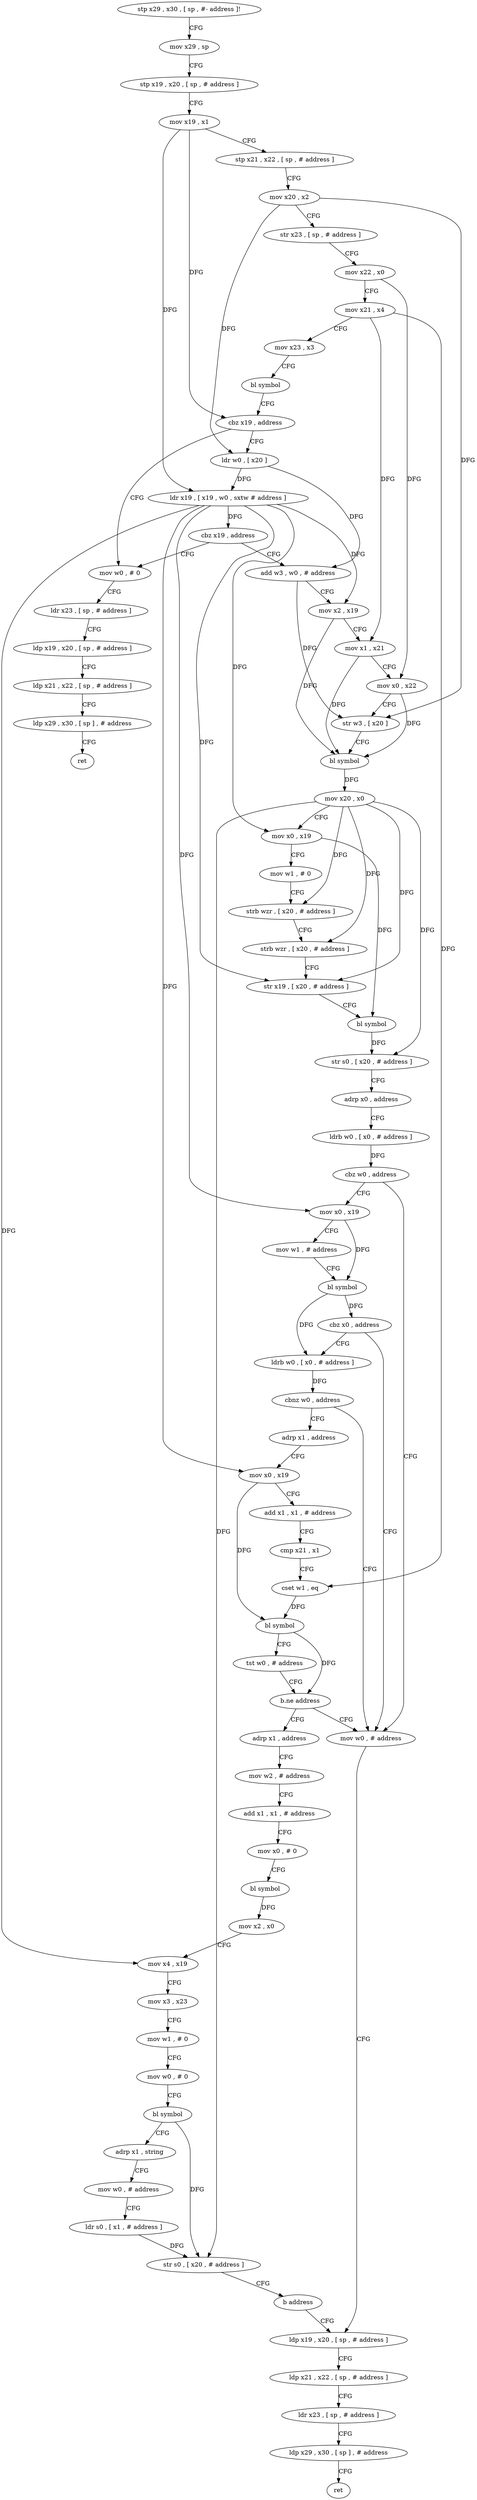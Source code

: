 digraph "func" {
"4255192" [label = "stp x29 , x30 , [ sp , #- address ]!" ]
"4255196" [label = "mov x29 , sp" ]
"4255200" [label = "stp x19 , x20 , [ sp , # address ]" ]
"4255204" [label = "mov x19 , x1" ]
"4255208" [label = "stp x21 , x22 , [ sp , # address ]" ]
"4255212" [label = "mov x20 , x2" ]
"4255216" [label = "str x23 , [ sp , # address ]" ]
"4255220" [label = "mov x22 , x0" ]
"4255224" [label = "mov x21 , x4" ]
"4255228" [label = "mov x23 , x3" ]
"4255232" [label = "bl symbol" ]
"4255236" [label = "cbz x19 , address" ]
"4255344" [label = "mov w0 , # 0" ]
"4255240" [label = "ldr w0 , [ x20 ]" ]
"4255348" [label = "ldr x23 , [ sp , # address ]" ]
"4255352" [label = "ldp x19 , x20 , [ sp , # address ]" ]
"4255356" [label = "ldp x21 , x22 , [ sp , # address ]" ]
"4255360" [label = "ldp x29 , x30 , [ sp ] , # address" ]
"4255364" [label = "ret" ]
"4255244" [label = "ldr x19 , [ x19 , w0 , sxtw # address ]" ]
"4255248" [label = "cbz x19 , address" ]
"4255252" [label = "add w3 , w0 , # address" ]
"4255256" [label = "mov x2 , x19" ]
"4255260" [label = "mov x1 , x21" ]
"4255264" [label = "mov x0 , x22" ]
"4255268" [label = "str w3 , [ x20 ]" ]
"4255272" [label = "bl symbol" ]
"4255276" [label = "mov x20 , x0" ]
"4255280" [label = "mov x0 , x19" ]
"4255284" [label = "mov w1 , # 0" ]
"4255288" [label = "strb wzr , [ x20 , # address ]" ]
"4255292" [label = "strb wzr , [ x20 , # address ]" ]
"4255296" [label = "str x19 , [ x20 , # address ]" ]
"4255300" [label = "bl symbol" ]
"4255304" [label = "str s0 , [ x20 , # address ]" ]
"4255308" [label = "adrp x0 , address" ]
"4255312" [label = "ldrb w0 , [ x0 , # address ]" ]
"4255316" [label = "cbz w0 , address" ]
"4255368" [label = "mov x0 , x19" ]
"4255320" [label = "mov w0 , # address" ]
"4255372" [label = "mov w1 , # address" ]
"4255376" [label = "bl symbol" ]
"4255380" [label = "cbz x0 , address" ]
"4255384" [label = "ldrb w0 , [ x0 , # address ]" ]
"4255324" [label = "ldp x19 , x20 , [ sp , # address ]" ]
"4255388" [label = "cbnz w0 , address" ]
"4255392" [label = "adrp x1 , address" ]
"4255396" [label = "mov x0 , x19" ]
"4255400" [label = "add x1 , x1 , # address" ]
"4255404" [label = "cmp x21 , x1" ]
"4255408" [label = "cset w1 , eq" ]
"4255412" [label = "bl symbol" ]
"4255416" [label = "tst w0 , # address" ]
"4255420" [label = "b.ne address" ]
"4255424" [label = "adrp x1 , address" ]
"4255428" [label = "mov w2 , # address" ]
"4255432" [label = "add x1 , x1 , # address" ]
"4255436" [label = "mov x0 , # 0" ]
"4255440" [label = "bl symbol" ]
"4255444" [label = "mov x2 , x0" ]
"4255448" [label = "mov x4 , x19" ]
"4255452" [label = "mov x3 , x23" ]
"4255456" [label = "mov w1 , # 0" ]
"4255460" [label = "mov w0 , # 0" ]
"4255464" [label = "bl symbol" ]
"4255468" [label = "adrp x1 , string" ]
"4255472" [label = "mov w0 , # address" ]
"4255476" [label = "ldr s0 , [ x1 , # address ]" ]
"4255480" [label = "str s0 , [ x20 , # address ]" ]
"4255484" [label = "b address" ]
"4255328" [label = "ldp x21 , x22 , [ sp , # address ]" ]
"4255332" [label = "ldr x23 , [ sp , # address ]" ]
"4255336" [label = "ldp x29 , x30 , [ sp ] , # address" ]
"4255340" [label = "ret" ]
"4255192" -> "4255196" [ label = "CFG" ]
"4255196" -> "4255200" [ label = "CFG" ]
"4255200" -> "4255204" [ label = "CFG" ]
"4255204" -> "4255208" [ label = "CFG" ]
"4255204" -> "4255236" [ label = "DFG" ]
"4255204" -> "4255244" [ label = "DFG" ]
"4255208" -> "4255212" [ label = "CFG" ]
"4255212" -> "4255216" [ label = "CFG" ]
"4255212" -> "4255240" [ label = "DFG" ]
"4255212" -> "4255268" [ label = "DFG" ]
"4255216" -> "4255220" [ label = "CFG" ]
"4255220" -> "4255224" [ label = "CFG" ]
"4255220" -> "4255264" [ label = "DFG" ]
"4255224" -> "4255228" [ label = "CFG" ]
"4255224" -> "4255260" [ label = "DFG" ]
"4255224" -> "4255408" [ label = "DFG" ]
"4255228" -> "4255232" [ label = "CFG" ]
"4255232" -> "4255236" [ label = "CFG" ]
"4255236" -> "4255344" [ label = "CFG" ]
"4255236" -> "4255240" [ label = "CFG" ]
"4255344" -> "4255348" [ label = "CFG" ]
"4255240" -> "4255244" [ label = "DFG" ]
"4255240" -> "4255252" [ label = "DFG" ]
"4255348" -> "4255352" [ label = "CFG" ]
"4255352" -> "4255356" [ label = "CFG" ]
"4255356" -> "4255360" [ label = "CFG" ]
"4255360" -> "4255364" [ label = "CFG" ]
"4255244" -> "4255248" [ label = "DFG" ]
"4255244" -> "4255256" [ label = "DFG" ]
"4255244" -> "4255280" [ label = "DFG" ]
"4255244" -> "4255296" [ label = "DFG" ]
"4255244" -> "4255368" [ label = "DFG" ]
"4255244" -> "4255396" [ label = "DFG" ]
"4255244" -> "4255448" [ label = "DFG" ]
"4255248" -> "4255344" [ label = "CFG" ]
"4255248" -> "4255252" [ label = "CFG" ]
"4255252" -> "4255256" [ label = "CFG" ]
"4255252" -> "4255268" [ label = "DFG" ]
"4255256" -> "4255260" [ label = "CFG" ]
"4255256" -> "4255272" [ label = "DFG" ]
"4255260" -> "4255264" [ label = "CFG" ]
"4255260" -> "4255272" [ label = "DFG" ]
"4255264" -> "4255268" [ label = "CFG" ]
"4255264" -> "4255272" [ label = "DFG" ]
"4255268" -> "4255272" [ label = "CFG" ]
"4255272" -> "4255276" [ label = "DFG" ]
"4255276" -> "4255280" [ label = "CFG" ]
"4255276" -> "4255288" [ label = "DFG" ]
"4255276" -> "4255292" [ label = "DFG" ]
"4255276" -> "4255296" [ label = "DFG" ]
"4255276" -> "4255304" [ label = "DFG" ]
"4255276" -> "4255480" [ label = "DFG" ]
"4255280" -> "4255284" [ label = "CFG" ]
"4255280" -> "4255300" [ label = "DFG" ]
"4255284" -> "4255288" [ label = "CFG" ]
"4255288" -> "4255292" [ label = "CFG" ]
"4255292" -> "4255296" [ label = "CFG" ]
"4255296" -> "4255300" [ label = "CFG" ]
"4255300" -> "4255304" [ label = "DFG" ]
"4255304" -> "4255308" [ label = "CFG" ]
"4255308" -> "4255312" [ label = "CFG" ]
"4255312" -> "4255316" [ label = "DFG" ]
"4255316" -> "4255368" [ label = "CFG" ]
"4255316" -> "4255320" [ label = "CFG" ]
"4255368" -> "4255372" [ label = "CFG" ]
"4255368" -> "4255376" [ label = "DFG" ]
"4255320" -> "4255324" [ label = "CFG" ]
"4255372" -> "4255376" [ label = "CFG" ]
"4255376" -> "4255380" [ label = "DFG" ]
"4255376" -> "4255384" [ label = "DFG" ]
"4255380" -> "4255320" [ label = "CFG" ]
"4255380" -> "4255384" [ label = "CFG" ]
"4255384" -> "4255388" [ label = "DFG" ]
"4255324" -> "4255328" [ label = "CFG" ]
"4255388" -> "4255320" [ label = "CFG" ]
"4255388" -> "4255392" [ label = "CFG" ]
"4255392" -> "4255396" [ label = "CFG" ]
"4255396" -> "4255400" [ label = "CFG" ]
"4255396" -> "4255412" [ label = "DFG" ]
"4255400" -> "4255404" [ label = "CFG" ]
"4255404" -> "4255408" [ label = "CFG" ]
"4255408" -> "4255412" [ label = "DFG" ]
"4255412" -> "4255416" [ label = "CFG" ]
"4255412" -> "4255420" [ label = "DFG" ]
"4255416" -> "4255420" [ label = "CFG" ]
"4255420" -> "4255320" [ label = "CFG" ]
"4255420" -> "4255424" [ label = "CFG" ]
"4255424" -> "4255428" [ label = "CFG" ]
"4255428" -> "4255432" [ label = "CFG" ]
"4255432" -> "4255436" [ label = "CFG" ]
"4255436" -> "4255440" [ label = "CFG" ]
"4255440" -> "4255444" [ label = "DFG" ]
"4255444" -> "4255448" [ label = "CFG" ]
"4255448" -> "4255452" [ label = "CFG" ]
"4255452" -> "4255456" [ label = "CFG" ]
"4255456" -> "4255460" [ label = "CFG" ]
"4255460" -> "4255464" [ label = "CFG" ]
"4255464" -> "4255468" [ label = "CFG" ]
"4255464" -> "4255480" [ label = "DFG" ]
"4255468" -> "4255472" [ label = "CFG" ]
"4255472" -> "4255476" [ label = "CFG" ]
"4255476" -> "4255480" [ label = "DFG" ]
"4255480" -> "4255484" [ label = "CFG" ]
"4255484" -> "4255324" [ label = "CFG" ]
"4255328" -> "4255332" [ label = "CFG" ]
"4255332" -> "4255336" [ label = "CFG" ]
"4255336" -> "4255340" [ label = "CFG" ]
}
